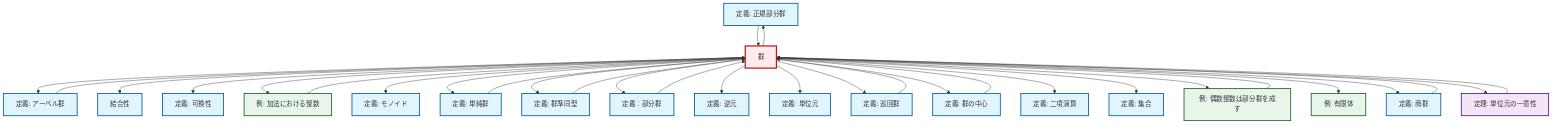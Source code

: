 graph TD
    classDef definition fill:#e1f5fe,stroke:#01579b,stroke-width:2px
    classDef theorem fill:#f3e5f5,stroke:#4a148c,stroke-width:2px
    classDef axiom fill:#fff3e0,stroke:#e65100,stroke-width:2px
    classDef example fill:#e8f5e9,stroke:#1b5e20,stroke-width:2px
    classDef current fill:#ffebee,stroke:#b71c1c,stroke-width:3px
    def-normal-subgroup["定義: 正規部分群"]:::definition
    ex-finite-field["例: 有限体"]:::example
    def-set["定義: 集合"]:::definition
    thm-unique-identity["定理: 単位元の一意性"]:::theorem
    ex-integers-addition["例: 加法における整数"]:::example
    def-associativity["結合性"]:::definition
    def-simple-group["定義: 単純群"]:::definition
    def-inverse-element["定義: 逆元"]:::definition
    def-cyclic-group["定義: 巡回群"]:::definition
    def-monoid["定義: モノイド"]:::definition
    def-homomorphism["定義: 群準同型"]:::definition
    def-abelian-group["定義: アーベル群"]:::definition
    def-subgroup["定義：部分群"]:::definition
    def-quotient-group["定義: 商群"]:::definition
    def-binary-operation["定義: 二項演算"]:::definition
    def-commutativity["定義: 可換性"]:::definition
    def-group["群"]:::definition
    def-identity-element["定義: 単位元"]:::definition
    def-center-of-group["定義: 群の中心"]:::definition
    ex-even-integers-subgroup["例: 偶数整数は部分群を成す"]:::example
    def-group --> def-abelian-group
    def-group --> def-associativity
    def-abelian-group --> def-group
    def-group --> def-commutativity
    def-homomorphism --> def-group
    ex-even-integers-subgroup --> def-group
    def-normal-subgroup --> def-group
    def-group --> ex-integers-addition
    def-group --> def-monoid
    def-cyclic-group --> def-group
    def-group --> def-simple-group
    def-group --> def-homomorphism
    def-group --> def-subgroup
    def-group --> def-inverse-element
    def-group --> def-identity-element
    def-group --> def-cyclic-group
    def-quotient-group --> def-group
    def-center-of-group --> def-group
    def-group --> def-normal-subgroup
    def-group --> def-center-of-group
    def-simple-group --> def-group
    thm-unique-identity --> def-group
    def-group --> def-binary-operation
    ex-integers-addition --> def-group
    def-group --> def-set
    def-group --> ex-even-integers-subgroup
    def-group --> ex-finite-field
    def-group --> def-quotient-group
    def-subgroup --> def-group
    def-group --> thm-unique-identity
    class def-group current